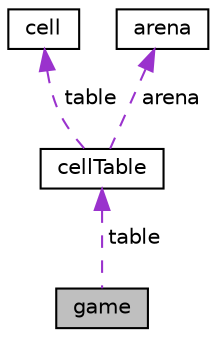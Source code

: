 digraph "game"
{
  edge [fontname="Helvetica",fontsize="10",labelfontname="Helvetica",labelfontsize="10"];
  node [fontname="Helvetica",fontsize="10",shape=record];
  Node1 [label="game",height=0.2,width=0.4,color="black", fillcolor="grey75", style="filled", fontcolor="black"];
  Node2 -> Node1 [dir="back",color="darkorchid3",fontsize="10",style="dashed",label=" table" ,fontname="Helvetica"];
  Node2 [label="cellTable",height=0.2,width=0.4,color="black", fillcolor="white", style="filled",URL="$structcellTable.html",tooltip="Is the table of cells, it has a bounders (arena) and table itself. "];
  Node3 -> Node2 [dir="back",color="darkorchid3",fontsize="10",style="dashed",label=" table" ,fontname="Helvetica"];
  Node3 [label="cell",height=0.2,width=0.4,color="black", fillcolor="white", style="filled",URL="$structcell.html",tooltip="First of all the cell which is the root of the Game . The roots will be placed in some area with size..."];
  Node4 -> Node2 [dir="back",color="darkorchid3",fontsize="10",style="dashed",label=" arena" ,fontname="Helvetica"];
  Node4 [label="arena",height=0.2,width=0.4,color="black", fillcolor="white", style="filled",URL="$structarena.html",tooltip="The arena structure has rows and columns which will be given by the user as the size(boudaries) of th..."];
}
